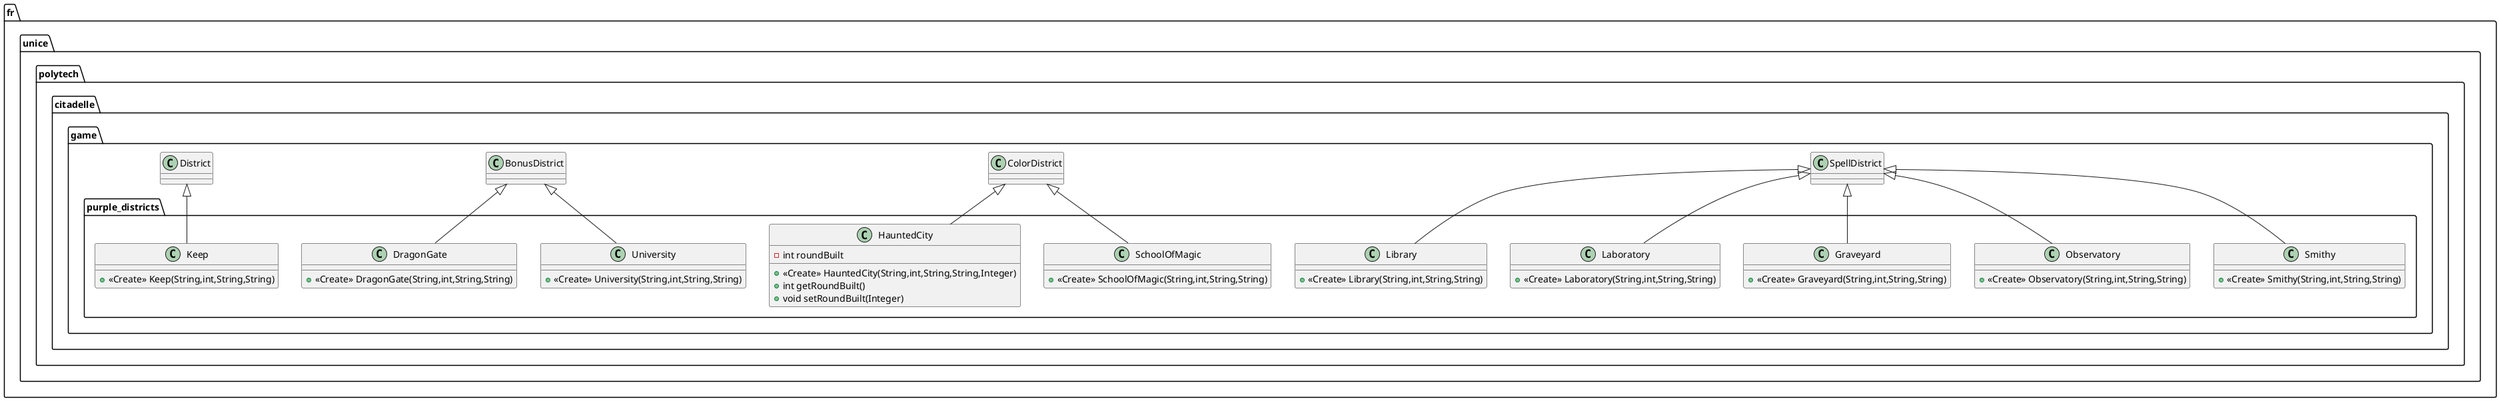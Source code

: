 @startuml
class fr.unice.polytech.citadelle.game.purple_districts.Smithy {
+ <<Create>> Smithy(String,int,String,String)
}
class fr.unice.polytech.citadelle.game.purple_districts.Observatory {
+ <<Create>> Observatory(String,int,String,String)
}
class fr.unice.polytech.citadelle.game.purple_districts.HauntedCity {
- int roundBuilt
+ <<Create>> HauntedCity(String,int,String,String,Integer)
+ int getRoundBuilt()
+ void setRoundBuilt(Integer)
}
class fr.unice.polytech.citadelle.game.purple_districts.Graveyard {
+ <<Create>> Graveyard(String,int,String,String)
}
class fr.unice.polytech.citadelle.game.purple_districts.SchoolOfMagic {
+ <<Create>> SchoolOfMagic(String,int,String,String)
}
class fr.unice.polytech.citadelle.game.purple_districts.Laboratory {
+ <<Create>> Laboratory(String,int,String,String)
}
class fr.unice.polytech.citadelle.game.purple_districts.DragonGate {
+ <<Create>> DragonGate(String,int,String,String)
}
class fr.unice.polytech.citadelle.game.purple_districts.Keep {
+ <<Create>> Keep(String,int,String,String)
}
class fr.unice.polytech.citadelle.game.purple_districts.Library {
+ <<Create>> Library(String,int,String,String)
}
class fr.unice.polytech.citadelle.game.purple_districts.University {
+ <<Create>> University(String,int,String,String)
}


fr.unice.polytech.citadelle.game.SpellDistrict <|-- fr.unice.polytech.citadelle.game.purple_districts.Smithy
fr.unice.polytech.citadelle.game.SpellDistrict <|-- fr.unice.polytech.citadelle.game.purple_districts.Observatory
fr.unice.polytech.citadelle.game.ColorDistrict <|-- fr.unice.polytech.citadelle.game.purple_districts.HauntedCity
fr.unice.polytech.citadelle.game.SpellDistrict <|-- fr.unice.polytech.citadelle.game.purple_districts.Graveyard
fr.unice.polytech.citadelle.game.ColorDistrict <|-- fr.unice.polytech.citadelle.game.purple_districts.SchoolOfMagic
fr.unice.polytech.citadelle.game.SpellDistrict <|-- fr.unice.polytech.citadelle.game.purple_districts.Laboratory
fr.unice.polytech.citadelle.game.BonusDistrict <|-- fr.unice.polytech.citadelle.game.purple_districts.DragonGate
fr.unice.polytech.citadelle.game.District <|-- fr.unice.polytech.citadelle.game.purple_districts.Keep
fr.unice.polytech.citadelle.game.SpellDistrict <|-- fr.unice.polytech.citadelle.game.purple_districts.Library
fr.unice.polytech.citadelle.game.BonusDistrict <|-- fr.unice.polytech.citadelle.game.purple_districts.University
@enduml